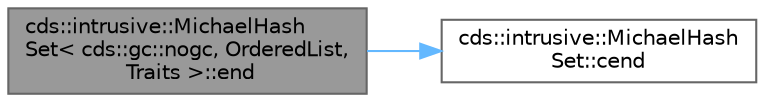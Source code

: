 digraph "cds::intrusive::MichaelHashSet&lt; cds::gc::nogc, OrderedList, Traits &gt;::end"
{
 // LATEX_PDF_SIZE
  bgcolor="transparent";
  edge [fontname=Helvetica,fontsize=10,labelfontname=Helvetica,labelfontsize=10];
  node [fontname=Helvetica,fontsize=10,shape=box,height=0.2,width=0.4];
  rankdir="LR";
  Node1 [id="Node000001",label="cds::intrusive::MichaelHash\lSet\< cds::gc::nogc, OrderedList,\l Traits \>::end",height=0.2,width=0.4,color="gray40", fillcolor="grey60", style="filled", fontcolor="black",tooltip="Returns an const iterator that addresses the location succeeding the last element in a set"];
  Node1 -> Node2 [id="edge1_Node000001_Node000002",color="steelblue1",style="solid",tooltip=" "];
  Node2 [id="Node000002",label="cds::intrusive::MichaelHash\lSet::cend",height=0.2,width=0.4,color="grey40", fillcolor="white", style="filled",URL="$classcds_1_1intrusive_1_1_michael_hash_set.html#a4c191ff52f22194c2836719167876698",tooltip="Returns an const iterator that addresses the location succeeding the last element in a set"];
}
